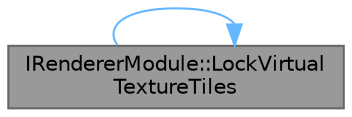 digraph "IRendererModule::LockVirtualTextureTiles"
{
 // INTERACTIVE_SVG=YES
 // LATEX_PDF_SIZE
  bgcolor="transparent";
  edge [fontname=Helvetica,fontsize=10,labelfontname=Helvetica,labelfontsize=10];
  node [fontname=Helvetica,fontsize=10,shape=box,height=0.2,width=0.4];
  rankdir="LR";
  Node1 [id="Node000001",label="IRendererModule::LockVirtual\lTextureTiles",height=0.2,width=0.4,color="gray40", fillcolor="grey60", style="filled", fontcolor="black",tooltip="Lock all tiles associated with a producer up to and including a given mip level."];
  Node1 -> Node1 [id="edge1_Node000001_Node000001",color="steelblue1",style="solid",tooltip=" "];
}
